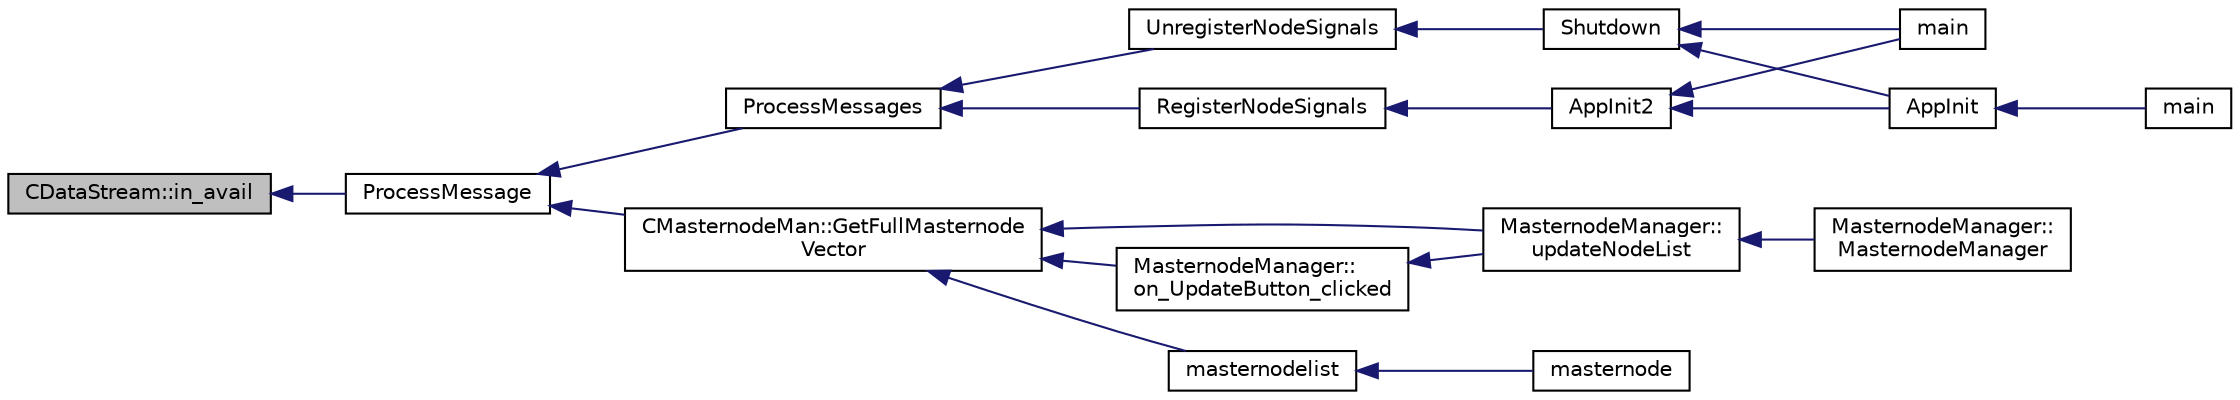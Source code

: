 digraph "CDataStream::in_avail"
{
  edge [fontname="Helvetica",fontsize="10",labelfontname="Helvetica",labelfontsize="10"];
  node [fontname="Helvetica",fontsize="10",shape=record];
  rankdir="LR";
  Node270 [label="CDataStream::in_avail",height=0.2,width=0.4,color="black", fillcolor="grey75", style="filled", fontcolor="black"];
  Node270 -> Node271 [dir="back",color="midnightblue",fontsize="10",style="solid",fontname="Helvetica"];
  Node271 [label="ProcessMessage",height=0.2,width=0.4,color="black", fillcolor="white", style="filled",URL="$df/d0a/main_8cpp.html#a8ba92b1a4bce3c835e887a9073d17d8e"];
  Node271 -> Node272 [dir="back",color="midnightblue",fontsize="10",style="solid",fontname="Helvetica"];
  Node272 [label="ProcessMessages",height=0.2,width=0.4,color="black", fillcolor="white", style="filled",URL="$d4/dbf/main_8h.html#a196f9318f02448b85b28d612698934fd"];
  Node272 -> Node273 [dir="back",color="midnightblue",fontsize="10",style="solid",fontname="Helvetica"];
  Node273 [label="RegisterNodeSignals",height=0.2,width=0.4,color="black", fillcolor="white", style="filled",URL="$d4/dbf/main_8h.html#ab02615ff65f91d69f8d786ec900baa8a",tooltip="Register with a network node to receive its signals. "];
  Node273 -> Node274 [dir="back",color="midnightblue",fontsize="10",style="solid",fontname="Helvetica"];
  Node274 [label="AppInit2",height=0.2,width=0.4,color="black", fillcolor="white", style="filled",URL="$d8/dc0/init_8h.html#a1a4c1bfbf6ba1db77e988b89b9cadfd3",tooltip="Initialize ion. "];
  Node274 -> Node275 [dir="back",color="midnightblue",fontsize="10",style="solid",fontname="Helvetica"];
  Node275 [label="AppInit",height=0.2,width=0.4,color="black", fillcolor="white", style="filled",URL="$d4/d35/iond_8cpp.html#ac59316b767e6984e1285f0531275286b"];
  Node275 -> Node276 [dir="back",color="midnightblue",fontsize="10",style="solid",fontname="Helvetica"];
  Node276 [label="main",height=0.2,width=0.4,color="black", fillcolor="white", style="filled",URL="$d4/d35/iond_8cpp.html#a0ddf1224851353fc92bfbff6f499fa97"];
  Node274 -> Node277 [dir="back",color="midnightblue",fontsize="10",style="solid",fontname="Helvetica"];
  Node277 [label="main",height=0.2,width=0.4,color="black", fillcolor="white", style="filled",URL="$d5/d2d/ion_8cpp.html#a0ddf1224851353fc92bfbff6f499fa97"];
  Node272 -> Node278 [dir="back",color="midnightblue",fontsize="10",style="solid",fontname="Helvetica"];
  Node278 [label="UnregisterNodeSignals",height=0.2,width=0.4,color="black", fillcolor="white", style="filled",URL="$d4/dbf/main_8h.html#a3ef0cc6e9d9d6435ee2a5569244d6ebd",tooltip="Unregister a network node. "];
  Node278 -> Node279 [dir="back",color="midnightblue",fontsize="10",style="solid",fontname="Helvetica"];
  Node279 [label="Shutdown",height=0.2,width=0.4,color="black", fillcolor="white", style="filled",URL="$d8/dc0/init_8h.html#ac5f038c2b480cf9ef5e19e3eba8dbaf9"];
  Node279 -> Node275 [dir="back",color="midnightblue",fontsize="10",style="solid",fontname="Helvetica"];
  Node279 -> Node277 [dir="back",color="midnightblue",fontsize="10",style="solid",fontname="Helvetica"];
  Node271 -> Node280 [dir="back",color="midnightblue",fontsize="10",style="solid",fontname="Helvetica"];
  Node280 [label="CMasternodeMan::GetFullMasternode\lVector",height=0.2,width=0.4,color="black", fillcolor="white", style="filled",URL="$dc/d6b/class_c_masternode_man.html#ab39e213a7601e1bef2eba1d5d63206f5"];
  Node280 -> Node281 [dir="back",color="midnightblue",fontsize="10",style="solid",fontname="Helvetica"];
  Node281 [label="MasternodeManager::\lupdateNodeList",height=0.2,width=0.4,color="black", fillcolor="white", style="filled",URL="$d9/d70/class_masternode_manager.html#a5485a8bd6ccf673027165cc1207dfae9"];
  Node281 -> Node282 [dir="back",color="midnightblue",fontsize="10",style="solid",fontname="Helvetica"];
  Node282 [label="MasternodeManager::\lMasternodeManager",height=0.2,width=0.4,color="black", fillcolor="white", style="filled",URL="$d9/d70/class_masternode_manager.html#ad18cb99065e056e6b791e2356de826bf"];
  Node280 -> Node283 [dir="back",color="midnightblue",fontsize="10",style="solid",fontname="Helvetica"];
  Node283 [label="MasternodeManager::\lon_UpdateButton_clicked",height=0.2,width=0.4,color="black", fillcolor="white", style="filled",URL="$d9/d70/class_masternode_manager.html#ae8d07b4d869e3eb09fe1be445eff0430"];
  Node283 -> Node281 [dir="back",color="midnightblue",fontsize="10",style="solid",fontname="Helvetica"];
  Node280 -> Node284 [dir="back",color="midnightblue",fontsize="10",style="solid",fontname="Helvetica"];
  Node284 [label="masternodelist",height=0.2,width=0.4,color="black", fillcolor="white", style="filled",URL="$d5/d6b/rpcstashedsend_8cpp.html#a3a7ed7e37f21eb2912afc6e776f7236c"];
  Node284 -> Node285 [dir="back",color="midnightblue",fontsize="10",style="solid",fontname="Helvetica"];
  Node285 [label="masternode",height=0.2,width=0.4,color="black", fillcolor="white", style="filled",URL="$d5/d6b/rpcstashedsend_8cpp.html#a30609e443aeb47c29ed0878d16b1b5e1"];
}

